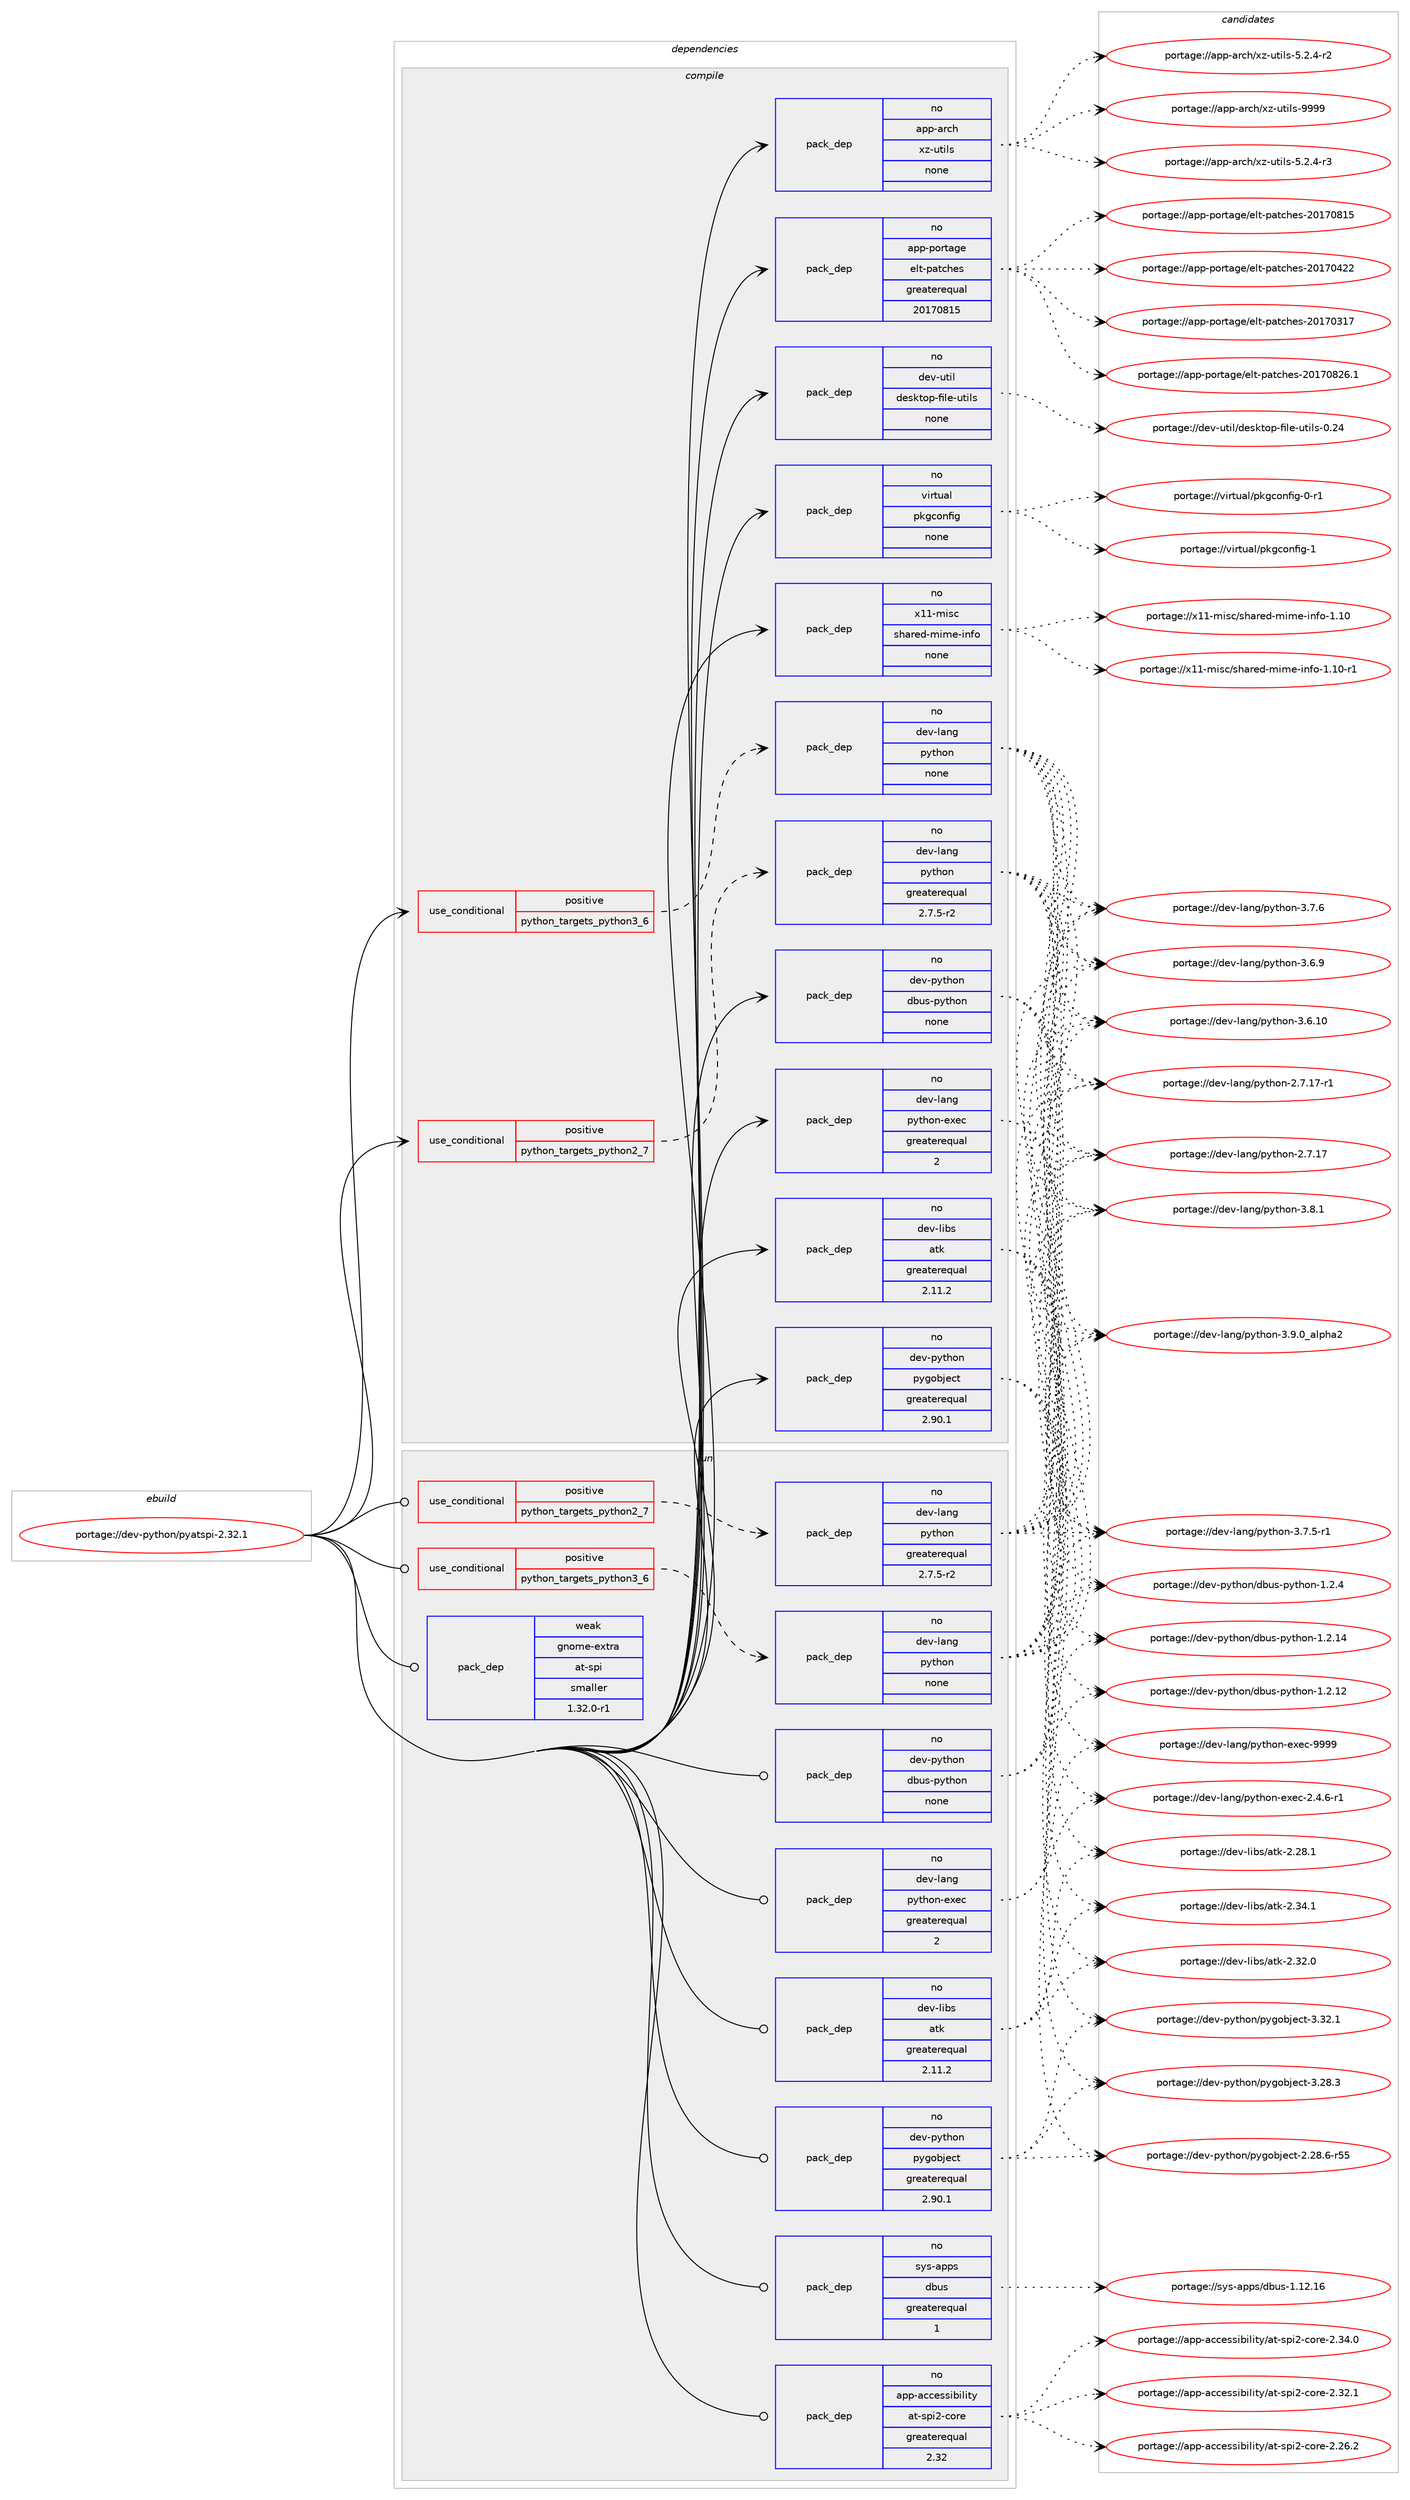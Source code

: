 digraph prolog {

# *************
# Graph options
# *************

newrank=true;
concentrate=true;
compound=true;
graph [rankdir=LR,fontname=Helvetica,fontsize=10,ranksep=1.5];#, ranksep=2.5, nodesep=0.2];
edge  [arrowhead=vee];
node  [fontname=Helvetica,fontsize=10];

# **********
# The ebuild
# **********

subgraph cluster_leftcol {
color=gray;
rank=same;
label=<<i>ebuild</i>>;
id [label="portage://dev-python/pyatspi-2.32.1", color=red, width=4, href="../dev-python/pyatspi-2.32.1.svg"];
}

# ****************
# The dependencies
# ****************

subgraph cluster_midcol {
color=gray;
label=<<i>dependencies</i>>;
subgraph cluster_compile {
fillcolor="#eeeeee";
style=filled;
label=<<i>compile</i>>;
subgraph cond109982 {
dependency439755 [label=<<TABLE BORDER="0" CELLBORDER="1" CELLSPACING="0" CELLPADDING="4"><TR><TD ROWSPAN="3" CELLPADDING="10">use_conditional</TD></TR><TR><TD>positive</TD></TR><TR><TD>python_targets_python2_7</TD></TR></TABLE>>, shape=none, color=red];
subgraph pack324835 {
dependency439756 [label=<<TABLE BORDER="0" CELLBORDER="1" CELLSPACING="0" CELLPADDING="4" WIDTH="220"><TR><TD ROWSPAN="6" CELLPADDING="30">pack_dep</TD></TR><TR><TD WIDTH="110">no</TD></TR><TR><TD>dev-lang</TD></TR><TR><TD>python</TD></TR><TR><TD>greaterequal</TD></TR><TR><TD>2.7.5-r2</TD></TR></TABLE>>, shape=none, color=blue];
}
dependency439755:e -> dependency439756:w [weight=20,style="dashed",arrowhead="vee"];
}
id:e -> dependency439755:w [weight=20,style="solid",arrowhead="vee"];
subgraph cond109983 {
dependency439757 [label=<<TABLE BORDER="0" CELLBORDER="1" CELLSPACING="0" CELLPADDING="4"><TR><TD ROWSPAN="3" CELLPADDING="10">use_conditional</TD></TR><TR><TD>positive</TD></TR><TR><TD>python_targets_python3_6</TD></TR></TABLE>>, shape=none, color=red];
subgraph pack324836 {
dependency439758 [label=<<TABLE BORDER="0" CELLBORDER="1" CELLSPACING="0" CELLPADDING="4" WIDTH="220"><TR><TD ROWSPAN="6" CELLPADDING="30">pack_dep</TD></TR><TR><TD WIDTH="110">no</TD></TR><TR><TD>dev-lang</TD></TR><TR><TD>python</TD></TR><TR><TD>none</TD></TR><TR><TD></TD></TR></TABLE>>, shape=none, color=blue];
}
dependency439757:e -> dependency439758:w [weight=20,style="dashed",arrowhead="vee"];
}
id:e -> dependency439757:w [weight=20,style="solid",arrowhead="vee"];
subgraph pack324837 {
dependency439759 [label=<<TABLE BORDER="0" CELLBORDER="1" CELLSPACING="0" CELLPADDING="4" WIDTH="220"><TR><TD ROWSPAN="6" CELLPADDING="30">pack_dep</TD></TR><TR><TD WIDTH="110">no</TD></TR><TR><TD>app-arch</TD></TR><TR><TD>xz-utils</TD></TR><TR><TD>none</TD></TR><TR><TD></TD></TR></TABLE>>, shape=none, color=blue];
}
id:e -> dependency439759:w [weight=20,style="solid",arrowhead="vee"];
subgraph pack324838 {
dependency439760 [label=<<TABLE BORDER="0" CELLBORDER="1" CELLSPACING="0" CELLPADDING="4" WIDTH="220"><TR><TD ROWSPAN="6" CELLPADDING="30">pack_dep</TD></TR><TR><TD WIDTH="110">no</TD></TR><TR><TD>app-portage</TD></TR><TR><TD>elt-patches</TD></TR><TR><TD>greaterequal</TD></TR><TR><TD>20170815</TD></TR></TABLE>>, shape=none, color=blue];
}
id:e -> dependency439760:w [weight=20,style="solid",arrowhead="vee"];
subgraph pack324839 {
dependency439761 [label=<<TABLE BORDER="0" CELLBORDER="1" CELLSPACING="0" CELLPADDING="4" WIDTH="220"><TR><TD ROWSPAN="6" CELLPADDING="30">pack_dep</TD></TR><TR><TD WIDTH="110">no</TD></TR><TR><TD>dev-lang</TD></TR><TR><TD>python-exec</TD></TR><TR><TD>greaterequal</TD></TR><TR><TD>2</TD></TR></TABLE>>, shape=none, color=blue];
}
id:e -> dependency439761:w [weight=20,style="solid",arrowhead="vee"];
subgraph pack324840 {
dependency439762 [label=<<TABLE BORDER="0" CELLBORDER="1" CELLSPACING="0" CELLPADDING="4" WIDTH="220"><TR><TD ROWSPAN="6" CELLPADDING="30">pack_dep</TD></TR><TR><TD WIDTH="110">no</TD></TR><TR><TD>dev-libs</TD></TR><TR><TD>atk</TD></TR><TR><TD>greaterequal</TD></TR><TR><TD>2.11.2</TD></TR></TABLE>>, shape=none, color=blue];
}
id:e -> dependency439762:w [weight=20,style="solid",arrowhead="vee"];
subgraph pack324841 {
dependency439763 [label=<<TABLE BORDER="0" CELLBORDER="1" CELLSPACING="0" CELLPADDING="4" WIDTH="220"><TR><TD ROWSPAN="6" CELLPADDING="30">pack_dep</TD></TR><TR><TD WIDTH="110">no</TD></TR><TR><TD>dev-python</TD></TR><TR><TD>dbus-python</TD></TR><TR><TD>none</TD></TR><TR><TD></TD></TR></TABLE>>, shape=none, color=blue];
}
id:e -> dependency439763:w [weight=20,style="solid",arrowhead="vee"];
subgraph pack324842 {
dependency439764 [label=<<TABLE BORDER="0" CELLBORDER="1" CELLSPACING="0" CELLPADDING="4" WIDTH="220"><TR><TD ROWSPAN="6" CELLPADDING="30">pack_dep</TD></TR><TR><TD WIDTH="110">no</TD></TR><TR><TD>dev-python</TD></TR><TR><TD>pygobject</TD></TR><TR><TD>greaterequal</TD></TR><TR><TD>2.90.1</TD></TR></TABLE>>, shape=none, color=blue];
}
id:e -> dependency439764:w [weight=20,style="solid",arrowhead="vee"];
subgraph pack324843 {
dependency439765 [label=<<TABLE BORDER="0" CELLBORDER="1" CELLSPACING="0" CELLPADDING="4" WIDTH="220"><TR><TD ROWSPAN="6" CELLPADDING="30">pack_dep</TD></TR><TR><TD WIDTH="110">no</TD></TR><TR><TD>dev-util</TD></TR><TR><TD>desktop-file-utils</TD></TR><TR><TD>none</TD></TR><TR><TD></TD></TR></TABLE>>, shape=none, color=blue];
}
id:e -> dependency439765:w [weight=20,style="solid",arrowhead="vee"];
subgraph pack324844 {
dependency439766 [label=<<TABLE BORDER="0" CELLBORDER="1" CELLSPACING="0" CELLPADDING="4" WIDTH="220"><TR><TD ROWSPAN="6" CELLPADDING="30">pack_dep</TD></TR><TR><TD WIDTH="110">no</TD></TR><TR><TD>virtual</TD></TR><TR><TD>pkgconfig</TD></TR><TR><TD>none</TD></TR><TR><TD></TD></TR></TABLE>>, shape=none, color=blue];
}
id:e -> dependency439766:w [weight=20,style="solid",arrowhead="vee"];
subgraph pack324845 {
dependency439767 [label=<<TABLE BORDER="0" CELLBORDER="1" CELLSPACING="0" CELLPADDING="4" WIDTH="220"><TR><TD ROWSPAN="6" CELLPADDING="30">pack_dep</TD></TR><TR><TD WIDTH="110">no</TD></TR><TR><TD>x11-misc</TD></TR><TR><TD>shared-mime-info</TD></TR><TR><TD>none</TD></TR><TR><TD></TD></TR></TABLE>>, shape=none, color=blue];
}
id:e -> dependency439767:w [weight=20,style="solid",arrowhead="vee"];
}
subgraph cluster_compileandrun {
fillcolor="#eeeeee";
style=filled;
label=<<i>compile and run</i>>;
}
subgraph cluster_run {
fillcolor="#eeeeee";
style=filled;
label=<<i>run</i>>;
subgraph cond109984 {
dependency439768 [label=<<TABLE BORDER="0" CELLBORDER="1" CELLSPACING="0" CELLPADDING="4"><TR><TD ROWSPAN="3" CELLPADDING="10">use_conditional</TD></TR><TR><TD>positive</TD></TR><TR><TD>python_targets_python2_7</TD></TR></TABLE>>, shape=none, color=red];
subgraph pack324846 {
dependency439769 [label=<<TABLE BORDER="0" CELLBORDER="1" CELLSPACING="0" CELLPADDING="4" WIDTH="220"><TR><TD ROWSPAN="6" CELLPADDING="30">pack_dep</TD></TR><TR><TD WIDTH="110">no</TD></TR><TR><TD>dev-lang</TD></TR><TR><TD>python</TD></TR><TR><TD>greaterequal</TD></TR><TR><TD>2.7.5-r2</TD></TR></TABLE>>, shape=none, color=blue];
}
dependency439768:e -> dependency439769:w [weight=20,style="dashed",arrowhead="vee"];
}
id:e -> dependency439768:w [weight=20,style="solid",arrowhead="odot"];
subgraph cond109985 {
dependency439770 [label=<<TABLE BORDER="0" CELLBORDER="1" CELLSPACING="0" CELLPADDING="4"><TR><TD ROWSPAN="3" CELLPADDING="10">use_conditional</TD></TR><TR><TD>positive</TD></TR><TR><TD>python_targets_python3_6</TD></TR></TABLE>>, shape=none, color=red];
subgraph pack324847 {
dependency439771 [label=<<TABLE BORDER="0" CELLBORDER="1" CELLSPACING="0" CELLPADDING="4" WIDTH="220"><TR><TD ROWSPAN="6" CELLPADDING="30">pack_dep</TD></TR><TR><TD WIDTH="110">no</TD></TR><TR><TD>dev-lang</TD></TR><TR><TD>python</TD></TR><TR><TD>none</TD></TR><TR><TD></TD></TR></TABLE>>, shape=none, color=blue];
}
dependency439770:e -> dependency439771:w [weight=20,style="dashed",arrowhead="vee"];
}
id:e -> dependency439770:w [weight=20,style="solid",arrowhead="odot"];
subgraph pack324848 {
dependency439772 [label=<<TABLE BORDER="0" CELLBORDER="1" CELLSPACING="0" CELLPADDING="4" WIDTH="220"><TR><TD ROWSPAN="6" CELLPADDING="30">pack_dep</TD></TR><TR><TD WIDTH="110">no</TD></TR><TR><TD>app-accessibility</TD></TR><TR><TD>at-spi2-core</TD></TR><TR><TD>greaterequal</TD></TR><TR><TD>2.32</TD></TR></TABLE>>, shape=none, color=blue];
}
id:e -> dependency439772:w [weight=20,style="solid",arrowhead="odot"];
subgraph pack324849 {
dependency439773 [label=<<TABLE BORDER="0" CELLBORDER="1" CELLSPACING="0" CELLPADDING="4" WIDTH="220"><TR><TD ROWSPAN="6" CELLPADDING="30">pack_dep</TD></TR><TR><TD WIDTH="110">no</TD></TR><TR><TD>dev-lang</TD></TR><TR><TD>python-exec</TD></TR><TR><TD>greaterequal</TD></TR><TR><TD>2</TD></TR></TABLE>>, shape=none, color=blue];
}
id:e -> dependency439773:w [weight=20,style="solid",arrowhead="odot"];
subgraph pack324850 {
dependency439774 [label=<<TABLE BORDER="0" CELLBORDER="1" CELLSPACING="0" CELLPADDING="4" WIDTH="220"><TR><TD ROWSPAN="6" CELLPADDING="30">pack_dep</TD></TR><TR><TD WIDTH="110">no</TD></TR><TR><TD>dev-libs</TD></TR><TR><TD>atk</TD></TR><TR><TD>greaterequal</TD></TR><TR><TD>2.11.2</TD></TR></TABLE>>, shape=none, color=blue];
}
id:e -> dependency439774:w [weight=20,style="solid",arrowhead="odot"];
subgraph pack324851 {
dependency439775 [label=<<TABLE BORDER="0" CELLBORDER="1" CELLSPACING="0" CELLPADDING="4" WIDTH="220"><TR><TD ROWSPAN="6" CELLPADDING="30">pack_dep</TD></TR><TR><TD WIDTH="110">no</TD></TR><TR><TD>dev-python</TD></TR><TR><TD>dbus-python</TD></TR><TR><TD>none</TD></TR><TR><TD></TD></TR></TABLE>>, shape=none, color=blue];
}
id:e -> dependency439775:w [weight=20,style="solid",arrowhead="odot"];
subgraph pack324852 {
dependency439776 [label=<<TABLE BORDER="0" CELLBORDER="1" CELLSPACING="0" CELLPADDING="4" WIDTH="220"><TR><TD ROWSPAN="6" CELLPADDING="30">pack_dep</TD></TR><TR><TD WIDTH="110">no</TD></TR><TR><TD>dev-python</TD></TR><TR><TD>pygobject</TD></TR><TR><TD>greaterequal</TD></TR><TR><TD>2.90.1</TD></TR></TABLE>>, shape=none, color=blue];
}
id:e -> dependency439776:w [weight=20,style="solid",arrowhead="odot"];
subgraph pack324853 {
dependency439777 [label=<<TABLE BORDER="0" CELLBORDER="1" CELLSPACING="0" CELLPADDING="4" WIDTH="220"><TR><TD ROWSPAN="6" CELLPADDING="30">pack_dep</TD></TR><TR><TD WIDTH="110">no</TD></TR><TR><TD>sys-apps</TD></TR><TR><TD>dbus</TD></TR><TR><TD>greaterequal</TD></TR><TR><TD>1</TD></TR></TABLE>>, shape=none, color=blue];
}
id:e -> dependency439777:w [weight=20,style="solid",arrowhead="odot"];
subgraph pack324854 {
dependency439778 [label=<<TABLE BORDER="0" CELLBORDER="1" CELLSPACING="0" CELLPADDING="4" WIDTH="220"><TR><TD ROWSPAN="6" CELLPADDING="30">pack_dep</TD></TR><TR><TD WIDTH="110">weak</TD></TR><TR><TD>gnome-extra</TD></TR><TR><TD>at-spi</TD></TR><TR><TD>smaller</TD></TR><TR><TD>1.32.0-r1</TD></TR></TABLE>>, shape=none, color=blue];
}
id:e -> dependency439778:w [weight=20,style="solid",arrowhead="odot"];
}
}

# **************
# The candidates
# **************

subgraph cluster_choices {
rank=same;
color=gray;
label=<<i>candidates</i>>;

subgraph choice324835 {
color=black;
nodesep=1;
choice10010111845108971101034711212111610411111045514657464895971081121049750 [label="portage://dev-lang/python-3.9.0_alpha2", color=red, width=4,href="../dev-lang/python-3.9.0_alpha2.svg"];
choice100101118451089711010347112121116104111110455146564649 [label="portage://dev-lang/python-3.8.1", color=red, width=4,href="../dev-lang/python-3.8.1.svg"];
choice100101118451089711010347112121116104111110455146554654 [label="portage://dev-lang/python-3.7.6", color=red, width=4,href="../dev-lang/python-3.7.6.svg"];
choice1001011184510897110103471121211161041111104551465546534511449 [label="portage://dev-lang/python-3.7.5-r1", color=red, width=4,href="../dev-lang/python-3.7.5-r1.svg"];
choice100101118451089711010347112121116104111110455146544657 [label="portage://dev-lang/python-3.6.9", color=red, width=4,href="../dev-lang/python-3.6.9.svg"];
choice10010111845108971101034711212111610411111045514654464948 [label="portage://dev-lang/python-3.6.10", color=red, width=4,href="../dev-lang/python-3.6.10.svg"];
choice100101118451089711010347112121116104111110455046554649554511449 [label="portage://dev-lang/python-2.7.17-r1", color=red, width=4,href="../dev-lang/python-2.7.17-r1.svg"];
choice10010111845108971101034711212111610411111045504655464955 [label="portage://dev-lang/python-2.7.17", color=red, width=4,href="../dev-lang/python-2.7.17.svg"];
dependency439756:e -> choice10010111845108971101034711212111610411111045514657464895971081121049750:w [style=dotted,weight="100"];
dependency439756:e -> choice100101118451089711010347112121116104111110455146564649:w [style=dotted,weight="100"];
dependency439756:e -> choice100101118451089711010347112121116104111110455146554654:w [style=dotted,weight="100"];
dependency439756:e -> choice1001011184510897110103471121211161041111104551465546534511449:w [style=dotted,weight="100"];
dependency439756:e -> choice100101118451089711010347112121116104111110455146544657:w [style=dotted,weight="100"];
dependency439756:e -> choice10010111845108971101034711212111610411111045514654464948:w [style=dotted,weight="100"];
dependency439756:e -> choice100101118451089711010347112121116104111110455046554649554511449:w [style=dotted,weight="100"];
dependency439756:e -> choice10010111845108971101034711212111610411111045504655464955:w [style=dotted,weight="100"];
}
subgraph choice324836 {
color=black;
nodesep=1;
choice10010111845108971101034711212111610411111045514657464895971081121049750 [label="portage://dev-lang/python-3.9.0_alpha2", color=red, width=4,href="../dev-lang/python-3.9.0_alpha2.svg"];
choice100101118451089711010347112121116104111110455146564649 [label="portage://dev-lang/python-3.8.1", color=red, width=4,href="../dev-lang/python-3.8.1.svg"];
choice100101118451089711010347112121116104111110455146554654 [label="portage://dev-lang/python-3.7.6", color=red, width=4,href="../dev-lang/python-3.7.6.svg"];
choice1001011184510897110103471121211161041111104551465546534511449 [label="portage://dev-lang/python-3.7.5-r1", color=red, width=4,href="../dev-lang/python-3.7.5-r1.svg"];
choice100101118451089711010347112121116104111110455146544657 [label="portage://dev-lang/python-3.6.9", color=red, width=4,href="../dev-lang/python-3.6.9.svg"];
choice10010111845108971101034711212111610411111045514654464948 [label="portage://dev-lang/python-3.6.10", color=red, width=4,href="../dev-lang/python-3.6.10.svg"];
choice100101118451089711010347112121116104111110455046554649554511449 [label="portage://dev-lang/python-2.7.17-r1", color=red, width=4,href="../dev-lang/python-2.7.17-r1.svg"];
choice10010111845108971101034711212111610411111045504655464955 [label="portage://dev-lang/python-2.7.17", color=red, width=4,href="../dev-lang/python-2.7.17.svg"];
dependency439758:e -> choice10010111845108971101034711212111610411111045514657464895971081121049750:w [style=dotted,weight="100"];
dependency439758:e -> choice100101118451089711010347112121116104111110455146564649:w [style=dotted,weight="100"];
dependency439758:e -> choice100101118451089711010347112121116104111110455146554654:w [style=dotted,weight="100"];
dependency439758:e -> choice1001011184510897110103471121211161041111104551465546534511449:w [style=dotted,weight="100"];
dependency439758:e -> choice100101118451089711010347112121116104111110455146544657:w [style=dotted,weight="100"];
dependency439758:e -> choice10010111845108971101034711212111610411111045514654464948:w [style=dotted,weight="100"];
dependency439758:e -> choice100101118451089711010347112121116104111110455046554649554511449:w [style=dotted,weight="100"];
dependency439758:e -> choice10010111845108971101034711212111610411111045504655464955:w [style=dotted,weight="100"];
}
subgraph choice324837 {
color=black;
nodesep=1;
choice9711211245971149910447120122451171161051081154557575757 [label="portage://app-arch/xz-utils-9999", color=red, width=4,href="../app-arch/xz-utils-9999.svg"];
choice9711211245971149910447120122451171161051081154553465046524511451 [label="portage://app-arch/xz-utils-5.2.4-r3", color=red, width=4,href="../app-arch/xz-utils-5.2.4-r3.svg"];
choice9711211245971149910447120122451171161051081154553465046524511450 [label="portage://app-arch/xz-utils-5.2.4-r2", color=red, width=4,href="../app-arch/xz-utils-5.2.4-r2.svg"];
dependency439759:e -> choice9711211245971149910447120122451171161051081154557575757:w [style=dotted,weight="100"];
dependency439759:e -> choice9711211245971149910447120122451171161051081154553465046524511451:w [style=dotted,weight="100"];
dependency439759:e -> choice9711211245971149910447120122451171161051081154553465046524511450:w [style=dotted,weight="100"];
}
subgraph choice324838 {
color=black;
nodesep=1;
choice971121124511211111411697103101471011081164511297116991041011154550484955485650544649 [label="portage://app-portage/elt-patches-20170826.1", color=red, width=4,href="../app-portage/elt-patches-20170826.1.svg"];
choice97112112451121111141169710310147101108116451129711699104101115455048495548564953 [label="portage://app-portage/elt-patches-20170815", color=red, width=4,href="../app-portage/elt-patches-20170815.svg"];
choice97112112451121111141169710310147101108116451129711699104101115455048495548525050 [label="portage://app-portage/elt-patches-20170422", color=red, width=4,href="../app-portage/elt-patches-20170422.svg"];
choice97112112451121111141169710310147101108116451129711699104101115455048495548514955 [label="portage://app-portage/elt-patches-20170317", color=red, width=4,href="../app-portage/elt-patches-20170317.svg"];
dependency439760:e -> choice971121124511211111411697103101471011081164511297116991041011154550484955485650544649:w [style=dotted,weight="100"];
dependency439760:e -> choice97112112451121111141169710310147101108116451129711699104101115455048495548564953:w [style=dotted,weight="100"];
dependency439760:e -> choice97112112451121111141169710310147101108116451129711699104101115455048495548525050:w [style=dotted,weight="100"];
dependency439760:e -> choice97112112451121111141169710310147101108116451129711699104101115455048495548514955:w [style=dotted,weight="100"];
}
subgraph choice324839 {
color=black;
nodesep=1;
choice10010111845108971101034711212111610411111045101120101994557575757 [label="portage://dev-lang/python-exec-9999", color=red, width=4,href="../dev-lang/python-exec-9999.svg"];
choice10010111845108971101034711212111610411111045101120101994550465246544511449 [label="portage://dev-lang/python-exec-2.4.6-r1", color=red, width=4,href="../dev-lang/python-exec-2.4.6-r1.svg"];
dependency439761:e -> choice10010111845108971101034711212111610411111045101120101994557575757:w [style=dotted,weight="100"];
dependency439761:e -> choice10010111845108971101034711212111610411111045101120101994550465246544511449:w [style=dotted,weight="100"];
}
subgraph choice324840 {
color=black;
nodesep=1;
choice1001011184510810598115479711610745504651524649 [label="portage://dev-libs/atk-2.34.1", color=red, width=4,href="../dev-libs/atk-2.34.1.svg"];
choice1001011184510810598115479711610745504651504648 [label="portage://dev-libs/atk-2.32.0", color=red, width=4,href="../dev-libs/atk-2.32.0.svg"];
choice1001011184510810598115479711610745504650564649 [label="portage://dev-libs/atk-2.28.1", color=red, width=4,href="../dev-libs/atk-2.28.1.svg"];
dependency439762:e -> choice1001011184510810598115479711610745504651524649:w [style=dotted,weight="100"];
dependency439762:e -> choice1001011184510810598115479711610745504651504648:w [style=dotted,weight="100"];
dependency439762:e -> choice1001011184510810598115479711610745504650564649:w [style=dotted,weight="100"];
}
subgraph choice324841 {
color=black;
nodesep=1;
choice10010111845112121116104111110471009811711545112121116104111110454946504652 [label="portage://dev-python/dbus-python-1.2.4", color=red, width=4,href="../dev-python/dbus-python-1.2.4.svg"];
choice1001011184511212111610411111047100981171154511212111610411111045494650464952 [label="portage://dev-python/dbus-python-1.2.14", color=red, width=4,href="../dev-python/dbus-python-1.2.14.svg"];
choice1001011184511212111610411111047100981171154511212111610411111045494650464950 [label="portage://dev-python/dbus-python-1.2.12", color=red, width=4,href="../dev-python/dbus-python-1.2.12.svg"];
dependency439763:e -> choice10010111845112121116104111110471009811711545112121116104111110454946504652:w [style=dotted,weight="100"];
dependency439763:e -> choice1001011184511212111610411111047100981171154511212111610411111045494650464952:w [style=dotted,weight="100"];
dependency439763:e -> choice1001011184511212111610411111047100981171154511212111610411111045494650464950:w [style=dotted,weight="100"];
}
subgraph choice324842 {
color=black;
nodesep=1;
choice1001011184511212111610411111047112121103111981061019911645514651504649 [label="portage://dev-python/pygobject-3.32.1", color=red, width=4,href="../dev-python/pygobject-3.32.1.svg"];
choice1001011184511212111610411111047112121103111981061019911645514650564651 [label="portage://dev-python/pygobject-3.28.3", color=red, width=4,href="../dev-python/pygobject-3.28.3.svg"];
choice1001011184511212111610411111047112121103111981061019911645504650564654451145353 [label="portage://dev-python/pygobject-2.28.6-r55", color=red, width=4,href="../dev-python/pygobject-2.28.6-r55.svg"];
dependency439764:e -> choice1001011184511212111610411111047112121103111981061019911645514651504649:w [style=dotted,weight="100"];
dependency439764:e -> choice1001011184511212111610411111047112121103111981061019911645514650564651:w [style=dotted,weight="100"];
dependency439764:e -> choice1001011184511212111610411111047112121103111981061019911645504650564654451145353:w [style=dotted,weight="100"];
}
subgraph choice324843 {
color=black;
nodesep=1;
choice100101118451171161051084710010111510711611111245102105108101451171161051081154548465052 [label="portage://dev-util/desktop-file-utils-0.24", color=red, width=4,href="../dev-util/desktop-file-utils-0.24.svg"];
dependency439765:e -> choice100101118451171161051084710010111510711611111245102105108101451171161051081154548465052:w [style=dotted,weight="100"];
}
subgraph choice324844 {
color=black;
nodesep=1;
choice1181051141161179710847112107103991111101021051034549 [label="portage://virtual/pkgconfig-1", color=red, width=4,href="../virtual/pkgconfig-1.svg"];
choice11810511411611797108471121071039911111010210510345484511449 [label="portage://virtual/pkgconfig-0-r1", color=red, width=4,href="../virtual/pkgconfig-0-r1.svg"];
dependency439766:e -> choice1181051141161179710847112107103991111101021051034549:w [style=dotted,weight="100"];
dependency439766:e -> choice11810511411611797108471121071039911111010210510345484511449:w [style=dotted,weight="100"];
}
subgraph choice324845 {
color=black;
nodesep=1;
choice120494945109105115994711510497114101100451091051091014510511010211145494649484511449 [label="portage://x11-misc/shared-mime-info-1.10-r1", color=red, width=4,href="../x11-misc/shared-mime-info-1.10-r1.svg"];
choice12049494510910511599471151049711410110045109105109101451051101021114549464948 [label="portage://x11-misc/shared-mime-info-1.10", color=red, width=4,href="../x11-misc/shared-mime-info-1.10.svg"];
dependency439767:e -> choice120494945109105115994711510497114101100451091051091014510511010211145494649484511449:w [style=dotted,weight="100"];
dependency439767:e -> choice12049494510910511599471151049711410110045109105109101451051101021114549464948:w [style=dotted,weight="100"];
}
subgraph choice324846 {
color=black;
nodesep=1;
choice10010111845108971101034711212111610411111045514657464895971081121049750 [label="portage://dev-lang/python-3.9.0_alpha2", color=red, width=4,href="../dev-lang/python-3.9.0_alpha2.svg"];
choice100101118451089711010347112121116104111110455146564649 [label="portage://dev-lang/python-3.8.1", color=red, width=4,href="../dev-lang/python-3.8.1.svg"];
choice100101118451089711010347112121116104111110455146554654 [label="portage://dev-lang/python-3.7.6", color=red, width=4,href="../dev-lang/python-3.7.6.svg"];
choice1001011184510897110103471121211161041111104551465546534511449 [label="portage://dev-lang/python-3.7.5-r1", color=red, width=4,href="../dev-lang/python-3.7.5-r1.svg"];
choice100101118451089711010347112121116104111110455146544657 [label="portage://dev-lang/python-3.6.9", color=red, width=4,href="../dev-lang/python-3.6.9.svg"];
choice10010111845108971101034711212111610411111045514654464948 [label="portage://dev-lang/python-3.6.10", color=red, width=4,href="../dev-lang/python-3.6.10.svg"];
choice100101118451089711010347112121116104111110455046554649554511449 [label="portage://dev-lang/python-2.7.17-r1", color=red, width=4,href="../dev-lang/python-2.7.17-r1.svg"];
choice10010111845108971101034711212111610411111045504655464955 [label="portage://dev-lang/python-2.7.17", color=red, width=4,href="../dev-lang/python-2.7.17.svg"];
dependency439769:e -> choice10010111845108971101034711212111610411111045514657464895971081121049750:w [style=dotted,weight="100"];
dependency439769:e -> choice100101118451089711010347112121116104111110455146564649:w [style=dotted,weight="100"];
dependency439769:e -> choice100101118451089711010347112121116104111110455146554654:w [style=dotted,weight="100"];
dependency439769:e -> choice1001011184510897110103471121211161041111104551465546534511449:w [style=dotted,weight="100"];
dependency439769:e -> choice100101118451089711010347112121116104111110455146544657:w [style=dotted,weight="100"];
dependency439769:e -> choice10010111845108971101034711212111610411111045514654464948:w [style=dotted,weight="100"];
dependency439769:e -> choice100101118451089711010347112121116104111110455046554649554511449:w [style=dotted,weight="100"];
dependency439769:e -> choice10010111845108971101034711212111610411111045504655464955:w [style=dotted,weight="100"];
}
subgraph choice324847 {
color=black;
nodesep=1;
choice10010111845108971101034711212111610411111045514657464895971081121049750 [label="portage://dev-lang/python-3.9.0_alpha2", color=red, width=4,href="../dev-lang/python-3.9.0_alpha2.svg"];
choice100101118451089711010347112121116104111110455146564649 [label="portage://dev-lang/python-3.8.1", color=red, width=4,href="../dev-lang/python-3.8.1.svg"];
choice100101118451089711010347112121116104111110455146554654 [label="portage://dev-lang/python-3.7.6", color=red, width=4,href="../dev-lang/python-3.7.6.svg"];
choice1001011184510897110103471121211161041111104551465546534511449 [label="portage://dev-lang/python-3.7.5-r1", color=red, width=4,href="../dev-lang/python-3.7.5-r1.svg"];
choice100101118451089711010347112121116104111110455146544657 [label="portage://dev-lang/python-3.6.9", color=red, width=4,href="../dev-lang/python-3.6.9.svg"];
choice10010111845108971101034711212111610411111045514654464948 [label="portage://dev-lang/python-3.6.10", color=red, width=4,href="../dev-lang/python-3.6.10.svg"];
choice100101118451089711010347112121116104111110455046554649554511449 [label="portage://dev-lang/python-2.7.17-r1", color=red, width=4,href="../dev-lang/python-2.7.17-r1.svg"];
choice10010111845108971101034711212111610411111045504655464955 [label="portage://dev-lang/python-2.7.17", color=red, width=4,href="../dev-lang/python-2.7.17.svg"];
dependency439771:e -> choice10010111845108971101034711212111610411111045514657464895971081121049750:w [style=dotted,weight="100"];
dependency439771:e -> choice100101118451089711010347112121116104111110455146564649:w [style=dotted,weight="100"];
dependency439771:e -> choice100101118451089711010347112121116104111110455146554654:w [style=dotted,weight="100"];
dependency439771:e -> choice1001011184510897110103471121211161041111104551465546534511449:w [style=dotted,weight="100"];
dependency439771:e -> choice100101118451089711010347112121116104111110455146544657:w [style=dotted,weight="100"];
dependency439771:e -> choice10010111845108971101034711212111610411111045514654464948:w [style=dotted,weight="100"];
dependency439771:e -> choice100101118451089711010347112121116104111110455046554649554511449:w [style=dotted,weight="100"];
dependency439771:e -> choice10010111845108971101034711212111610411111045504655464955:w [style=dotted,weight="100"];
}
subgraph choice324848 {
color=black;
nodesep=1;
choice97112112459799991011151151059810510810511612147971164511511210550459911111410145504651524648 [label="portage://app-accessibility/at-spi2-core-2.34.0", color=red, width=4,href="../app-accessibility/at-spi2-core-2.34.0.svg"];
choice97112112459799991011151151059810510810511612147971164511511210550459911111410145504651504649 [label="portage://app-accessibility/at-spi2-core-2.32.1", color=red, width=4,href="../app-accessibility/at-spi2-core-2.32.1.svg"];
choice97112112459799991011151151059810510810511612147971164511511210550459911111410145504650544650 [label="portage://app-accessibility/at-spi2-core-2.26.2", color=red, width=4,href="../app-accessibility/at-spi2-core-2.26.2.svg"];
dependency439772:e -> choice97112112459799991011151151059810510810511612147971164511511210550459911111410145504651524648:w [style=dotted,weight="100"];
dependency439772:e -> choice97112112459799991011151151059810510810511612147971164511511210550459911111410145504651504649:w [style=dotted,weight="100"];
dependency439772:e -> choice97112112459799991011151151059810510810511612147971164511511210550459911111410145504650544650:w [style=dotted,weight="100"];
}
subgraph choice324849 {
color=black;
nodesep=1;
choice10010111845108971101034711212111610411111045101120101994557575757 [label="portage://dev-lang/python-exec-9999", color=red, width=4,href="../dev-lang/python-exec-9999.svg"];
choice10010111845108971101034711212111610411111045101120101994550465246544511449 [label="portage://dev-lang/python-exec-2.4.6-r1", color=red, width=4,href="../dev-lang/python-exec-2.4.6-r1.svg"];
dependency439773:e -> choice10010111845108971101034711212111610411111045101120101994557575757:w [style=dotted,weight="100"];
dependency439773:e -> choice10010111845108971101034711212111610411111045101120101994550465246544511449:w [style=dotted,weight="100"];
}
subgraph choice324850 {
color=black;
nodesep=1;
choice1001011184510810598115479711610745504651524649 [label="portage://dev-libs/atk-2.34.1", color=red, width=4,href="../dev-libs/atk-2.34.1.svg"];
choice1001011184510810598115479711610745504651504648 [label="portage://dev-libs/atk-2.32.0", color=red, width=4,href="../dev-libs/atk-2.32.0.svg"];
choice1001011184510810598115479711610745504650564649 [label="portage://dev-libs/atk-2.28.1", color=red, width=4,href="../dev-libs/atk-2.28.1.svg"];
dependency439774:e -> choice1001011184510810598115479711610745504651524649:w [style=dotted,weight="100"];
dependency439774:e -> choice1001011184510810598115479711610745504651504648:w [style=dotted,weight="100"];
dependency439774:e -> choice1001011184510810598115479711610745504650564649:w [style=dotted,weight="100"];
}
subgraph choice324851 {
color=black;
nodesep=1;
choice10010111845112121116104111110471009811711545112121116104111110454946504652 [label="portage://dev-python/dbus-python-1.2.4", color=red, width=4,href="../dev-python/dbus-python-1.2.4.svg"];
choice1001011184511212111610411111047100981171154511212111610411111045494650464952 [label="portage://dev-python/dbus-python-1.2.14", color=red, width=4,href="../dev-python/dbus-python-1.2.14.svg"];
choice1001011184511212111610411111047100981171154511212111610411111045494650464950 [label="portage://dev-python/dbus-python-1.2.12", color=red, width=4,href="../dev-python/dbus-python-1.2.12.svg"];
dependency439775:e -> choice10010111845112121116104111110471009811711545112121116104111110454946504652:w [style=dotted,weight="100"];
dependency439775:e -> choice1001011184511212111610411111047100981171154511212111610411111045494650464952:w [style=dotted,weight="100"];
dependency439775:e -> choice1001011184511212111610411111047100981171154511212111610411111045494650464950:w [style=dotted,weight="100"];
}
subgraph choice324852 {
color=black;
nodesep=1;
choice1001011184511212111610411111047112121103111981061019911645514651504649 [label="portage://dev-python/pygobject-3.32.1", color=red, width=4,href="../dev-python/pygobject-3.32.1.svg"];
choice1001011184511212111610411111047112121103111981061019911645514650564651 [label="portage://dev-python/pygobject-3.28.3", color=red, width=4,href="../dev-python/pygobject-3.28.3.svg"];
choice1001011184511212111610411111047112121103111981061019911645504650564654451145353 [label="portage://dev-python/pygobject-2.28.6-r55", color=red, width=4,href="../dev-python/pygobject-2.28.6-r55.svg"];
dependency439776:e -> choice1001011184511212111610411111047112121103111981061019911645514651504649:w [style=dotted,weight="100"];
dependency439776:e -> choice1001011184511212111610411111047112121103111981061019911645514650564651:w [style=dotted,weight="100"];
dependency439776:e -> choice1001011184511212111610411111047112121103111981061019911645504650564654451145353:w [style=dotted,weight="100"];
}
subgraph choice324853 {
color=black;
nodesep=1;
choice115121115459711211211547100981171154549464950464954 [label="portage://sys-apps/dbus-1.12.16", color=red, width=4,href="../sys-apps/dbus-1.12.16.svg"];
dependency439777:e -> choice115121115459711211211547100981171154549464950464954:w [style=dotted,weight="100"];
}
subgraph choice324854 {
color=black;
nodesep=1;
}
}

}
